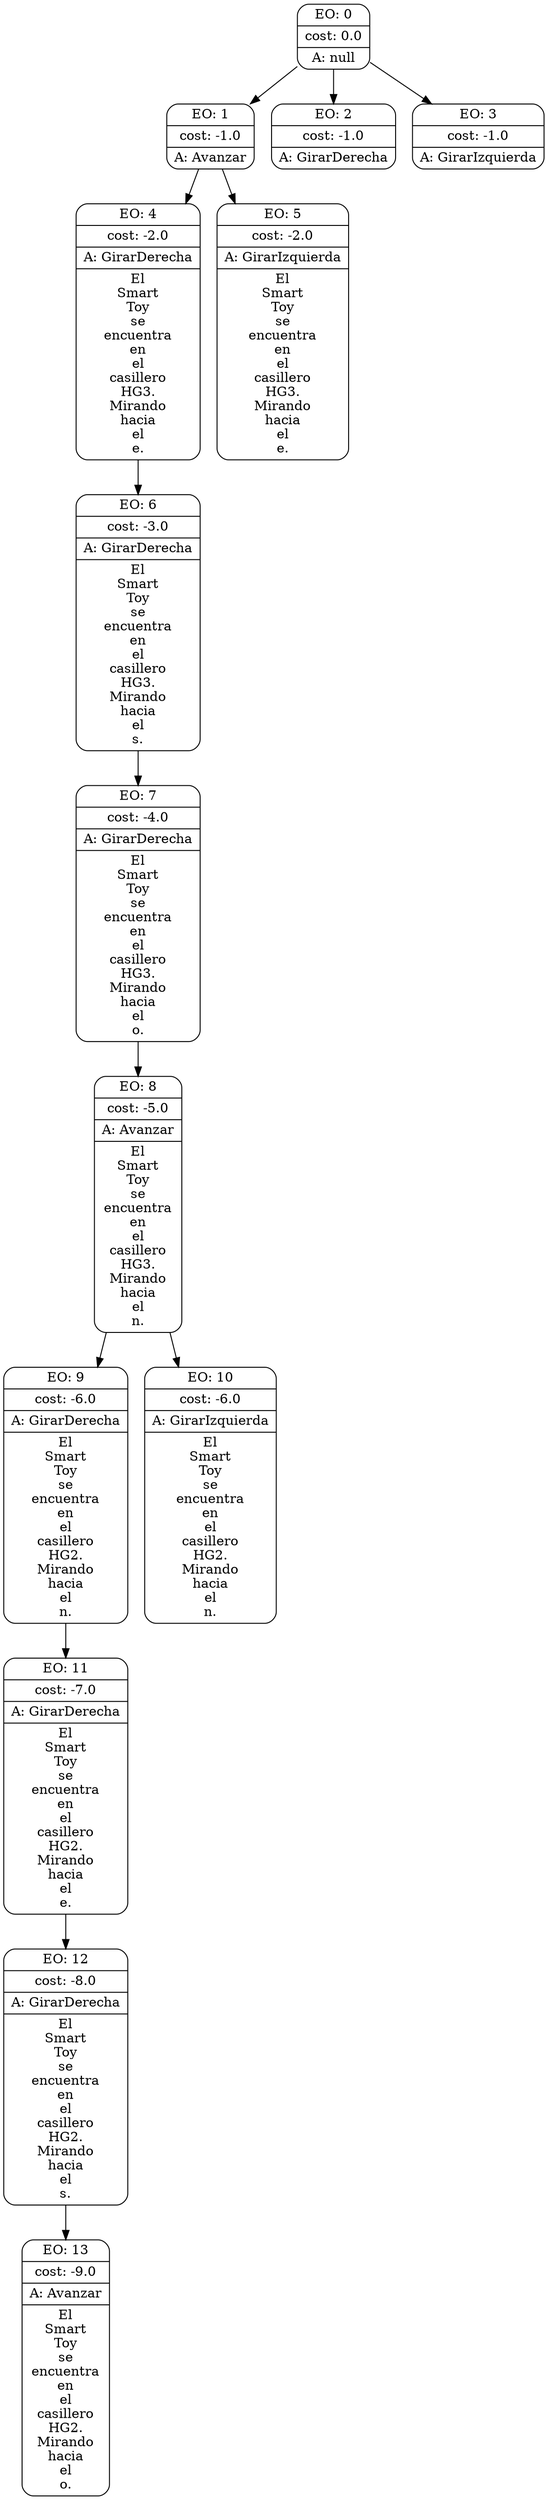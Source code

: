 digraph g {
node [shape = Mrecord];
nodo0[label="{EO: 0|cost: 0.0|A: null}"]
nodo1[label="{EO: 1|cost: -1.0|A: Avanzar}"]
nodo4[label="{EO: 4|cost: -2.0|A: GirarDerecha|El\nSmart\nToy\nse\nencuentra\nen\nel\ncasillero\nHG3.\nMirando\nhacia\nel\ne.
}"]
nodo6[label="{EO: 6|cost: -3.0|A: GirarDerecha|El\nSmart\nToy\nse\nencuentra\nen\nel\ncasillero\nHG3.\nMirando\nhacia\nel\ns.
}"]
nodo7[label="{EO: 7|cost: -4.0|A: GirarDerecha|El\nSmart\nToy\nse\nencuentra\nen\nel\ncasillero\nHG3.\nMirando\nhacia\nel\no.
}"]
nodo8[label="{EO: 8|cost: -5.0|A: Avanzar|El\nSmart\nToy\nse\nencuentra\nen\nel\ncasillero\nHG3.\nMirando\nhacia\nel\nn.
}"]
nodo9[label="{EO: 9|cost: -6.0|A: GirarDerecha|El\nSmart\nToy\nse\nencuentra\nen\nel\ncasillero\nHG2.\nMirando\nhacia\nel\nn.
}"]
nodo11[label="{EO: 11|cost: -7.0|A: GirarDerecha|El\nSmart\nToy\nse\nencuentra\nen\nel\ncasillero\nHG2.\nMirando\nhacia\nel\ne.
}"]
nodo12[label="{EO: 12|cost: -8.0|A: GirarDerecha|El\nSmart\nToy\nse\nencuentra\nen\nel\ncasillero\nHG2.\nMirando\nhacia\nel\ns.
}"]
nodo13[label="{EO: 13|cost: -9.0|A: Avanzar|El\nSmart\nToy\nse\nencuentra\nen\nel\ncasillero\nHG2.\nMirando\nhacia\nel\no.
}"]

nodo12 -> nodo13;

nodo11 -> nodo12;

nodo9 -> nodo11;

nodo8 -> nodo9;
nodo10[label="{EO: 10|cost: -6.0|A: GirarIzquierda|El\nSmart\nToy\nse\nencuentra\nen\nel\ncasillero\nHG2.\nMirando\nhacia\nel\nn.
}"]

nodo8 -> nodo10;

nodo7 -> nodo8;

nodo6 -> nodo7;

nodo4 -> nodo6;

nodo1 -> nodo4;
nodo5[label="{EO: 5|cost: -2.0|A: GirarIzquierda|El\nSmart\nToy\nse\nencuentra\nen\nel\ncasillero\nHG3.\nMirando\nhacia\nel\ne.
}"]

nodo1 -> nodo5;

nodo0 -> nodo1;
nodo2[label="{EO: 2|cost: -1.0|A: GirarDerecha}"]

nodo0 -> nodo2;
nodo3[label="{EO: 3|cost: -1.0|A: GirarIzquierda}"]

nodo0 -> nodo3;


}